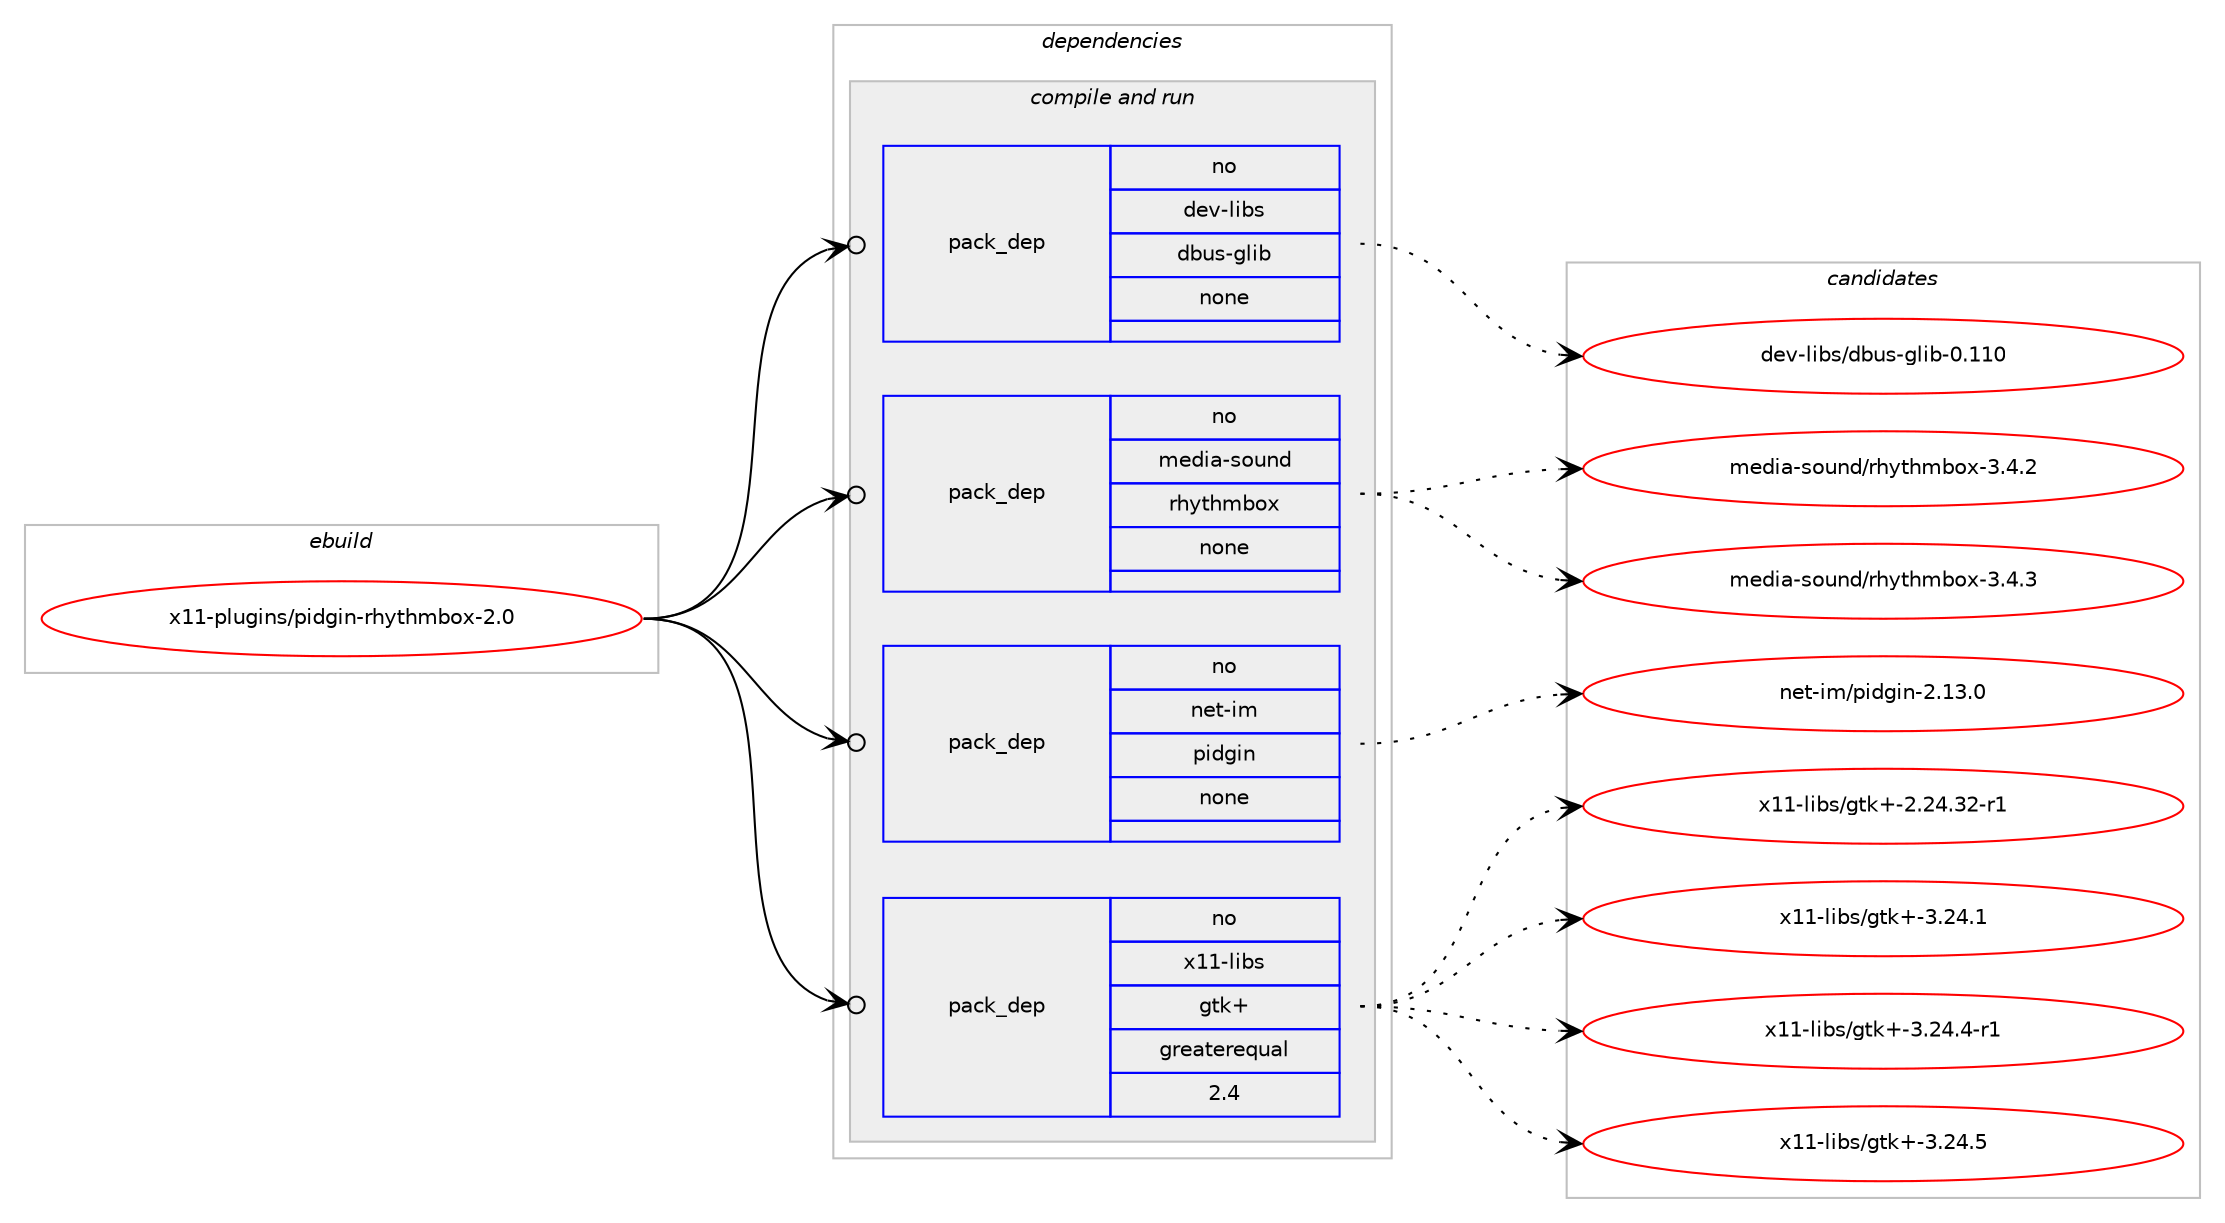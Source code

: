 digraph prolog {

# *************
# Graph options
# *************

newrank=true;
concentrate=true;
compound=true;
graph [rankdir=LR,fontname=Helvetica,fontsize=10,ranksep=1.5];#, ranksep=2.5, nodesep=0.2];
edge  [arrowhead=vee];
node  [fontname=Helvetica,fontsize=10];

# **********
# The ebuild
# **********

subgraph cluster_leftcol {
color=gray;
rank=same;
label=<<i>ebuild</i>>;
id [label="x11-plugins/pidgin-rhythmbox-2.0", color=red, width=4, href="../x11-plugins/pidgin-rhythmbox-2.0.svg"];
}

# ****************
# The dependencies
# ****************

subgraph cluster_midcol {
color=gray;
label=<<i>dependencies</i>>;
subgraph cluster_compile {
fillcolor="#eeeeee";
style=filled;
label=<<i>compile</i>>;
}
subgraph cluster_compileandrun {
fillcolor="#eeeeee";
style=filled;
label=<<i>compile and run</i>>;
subgraph pack1270129 {
dependency1766856 [label=<<TABLE BORDER="0" CELLBORDER="1" CELLSPACING="0" CELLPADDING="4" WIDTH="220"><TR><TD ROWSPAN="6" CELLPADDING="30">pack_dep</TD></TR><TR><TD WIDTH="110">no</TD></TR><TR><TD>dev-libs</TD></TR><TR><TD>dbus-glib</TD></TR><TR><TD>none</TD></TR><TR><TD></TD></TR></TABLE>>, shape=none, color=blue];
}
id:e -> dependency1766856:w [weight=20,style="solid",arrowhead="odotvee"];
subgraph pack1270130 {
dependency1766857 [label=<<TABLE BORDER="0" CELLBORDER="1" CELLSPACING="0" CELLPADDING="4" WIDTH="220"><TR><TD ROWSPAN="6" CELLPADDING="30">pack_dep</TD></TR><TR><TD WIDTH="110">no</TD></TR><TR><TD>media-sound</TD></TR><TR><TD>rhythmbox</TD></TR><TR><TD>none</TD></TR><TR><TD></TD></TR></TABLE>>, shape=none, color=blue];
}
id:e -> dependency1766857:w [weight=20,style="solid",arrowhead="odotvee"];
subgraph pack1270131 {
dependency1766858 [label=<<TABLE BORDER="0" CELLBORDER="1" CELLSPACING="0" CELLPADDING="4" WIDTH="220"><TR><TD ROWSPAN="6" CELLPADDING="30">pack_dep</TD></TR><TR><TD WIDTH="110">no</TD></TR><TR><TD>net-im</TD></TR><TR><TD>pidgin</TD></TR><TR><TD>none</TD></TR><TR><TD></TD></TR></TABLE>>, shape=none, color=blue];
}
id:e -> dependency1766858:w [weight=20,style="solid",arrowhead="odotvee"];
subgraph pack1270132 {
dependency1766859 [label=<<TABLE BORDER="0" CELLBORDER="1" CELLSPACING="0" CELLPADDING="4" WIDTH="220"><TR><TD ROWSPAN="6" CELLPADDING="30">pack_dep</TD></TR><TR><TD WIDTH="110">no</TD></TR><TR><TD>x11-libs</TD></TR><TR><TD>gtk+</TD></TR><TR><TD>greaterequal</TD></TR><TR><TD>2.4</TD></TR></TABLE>>, shape=none, color=blue];
}
id:e -> dependency1766859:w [weight=20,style="solid",arrowhead="odotvee"];
}
subgraph cluster_run {
fillcolor="#eeeeee";
style=filled;
label=<<i>run</i>>;
}
}

# **************
# The candidates
# **************

subgraph cluster_choices {
rank=same;
color=gray;
label=<<i>candidates</i>>;

subgraph choice1270129 {
color=black;
nodesep=1;
choice100101118451081059811547100981171154510310810598454846494948 [label="dev-libs/dbus-glib-0.110", color=red, width=4,href="../dev-libs/dbus-glib-0.110.svg"];
dependency1766856:e -> choice100101118451081059811547100981171154510310810598454846494948:w [style=dotted,weight="100"];
}
subgraph choice1270130 {
color=black;
nodesep=1;
choice10910110010597451151111171101004711410412111610410998111120455146524650 [label="media-sound/rhythmbox-3.4.2", color=red, width=4,href="../media-sound/rhythmbox-3.4.2.svg"];
choice10910110010597451151111171101004711410412111610410998111120455146524651 [label="media-sound/rhythmbox-3.4.3", color=red, width=4,href="../media-sound/rhythmbox-3.4.3.svg"];
dependency1766857:e -> choice10910110010597451151111171101004711410412111610410998111120455146524650:w [style=dotted,weight="100"];
dependency1766857:e -> choice10910110010597451151111171101004711410412111610410998111120455146524651:w [style=dotted,weight="100"];
}
subgraph choice1270131 {
color=black;
nodesep=1;
choice110101116451051094711210510010310511045504649514648 [label="net-im/pidgin-2.13.0", color=red, width=4,href="../net-im/pidgin-2.13.0.svg"];
dependency1766858:e -> choice110101116451051094711210510010310511045504649514648:w [style=dotted,weight="100"];
}
subgraph choice1270132 {
color=black;
nodesep=1;
choice12049494510810598115471031161074345504650524651504511449 [label="x11-libs/gtk+-2.24.32-r1", color=red, width=4,href="../x11-libs/gtk+-2.24.32-r1.svg"];
choice12049494510810598115471031161074345514650524649 [label="x11-libs/gtk+-3.24.1", color=red, width=4,href="../x11-libs/gtk+-3.24.1.svg"];
choice120494945108105981154710311610743455146505246524511449 [label="x11-libs/gtk+-3.24.4-r1", color=red, width=4,href="../x11-libs/gtk+-3.24.4-r1.svg"];
choice12049494510810598115471031161074345514650524653 [label="x11-libs/gtk+-3.24.5", color=red, width=4,href="../x11-libs/gtk+-3.24.5.svg"];
dependency1766859:e -> choice12049494510810598115471031161074345504650524651504511449:w [style=dotted,weight="100"];
dependency1766859:e -> choice12049494510810598115471031161074345514650524649:w [style=dotted,weight="100"];
dependency1766859:e -> choice120494945108105981154710311610743455146505246524511449:w [style=dotted,weight="100"];
dependency1766859:e -> choice12049494510810598115471031161074345514650524653:w [style=dotted,weight="100"];
}
}

}
